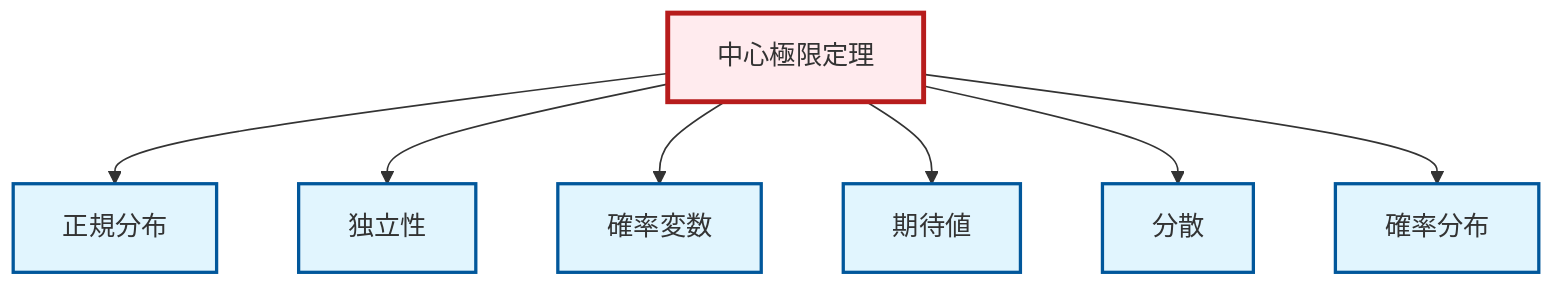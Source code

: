 graph TD
    classDef definition fill:#e1f5fe,stroke:#01579b,stroke-width:2px
    classDef theorem fill:#f3e5f5,stroke:#4a148c,stroke-width:2px
    classDef axiom fill:#fff3e0,stroke:#e65100,stroke-width:2px
    classDef example fill:#e8f5e9,stroke:#1b5e20,stroke-width:2px
    classDef current fill:#ffebee,stroke:#b71c1c,stroke-width:3px
    def-expectation["期待値"]:::definition
    def-independence["独立性"]:::definition
    def-random-variable["確率変数"]:::definition
    def-normal-distribution["正規分布"]:::definition
    thm-central-limit["中心極限定理"]:::theorem
    def-variance["分散"]:::definition
    def-probability-distribution["確率分布"]:::definition
    thm-central-limit --> def-normal-distribution
    thm-central-limit --> def-independence
    thm-central-limit --> def-random-variable
    thm-central-limit --> def-expectation
    thm-central-limit --> def-variance
    thm-central-limit --> def-probability-distribution
    class thm-central-limit current